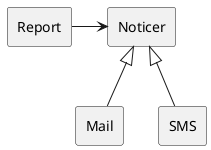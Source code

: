 @startuml

rectangle Report
rectangle Noticer
rectangle Mail
rectangle SMS

Report -r-> Noticer
Mail -u-|> Noticer
SMS -u-|> Noticer

@enduml
